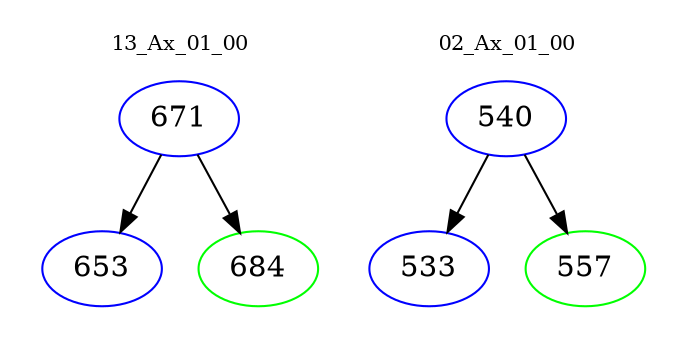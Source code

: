 digraph{
subgraph cluster_0 {
color = white
label = "13_Ax_01_00";
fontsize=10;
T0_671 [label="671", color="blue"]
T0_671 -> T0_653 [color="black"]
T0_653 [label="653", color="blue"]
T0_671 -> T0_684 [color="black"]
T0_684 [label="684", color="green"]
}
subgraph cluster_1 {
color = white
label = "02_Ax_01_00";
fontsize=10;
T1_540 [label="540", color="blue"]
T1_540 -> T1_533 [color="black"]
T1_533 [label="533", color="blue"]
T1_540 -> T1_557 [color="black"]
T1_557 [label="557", color="green"]
}
}
